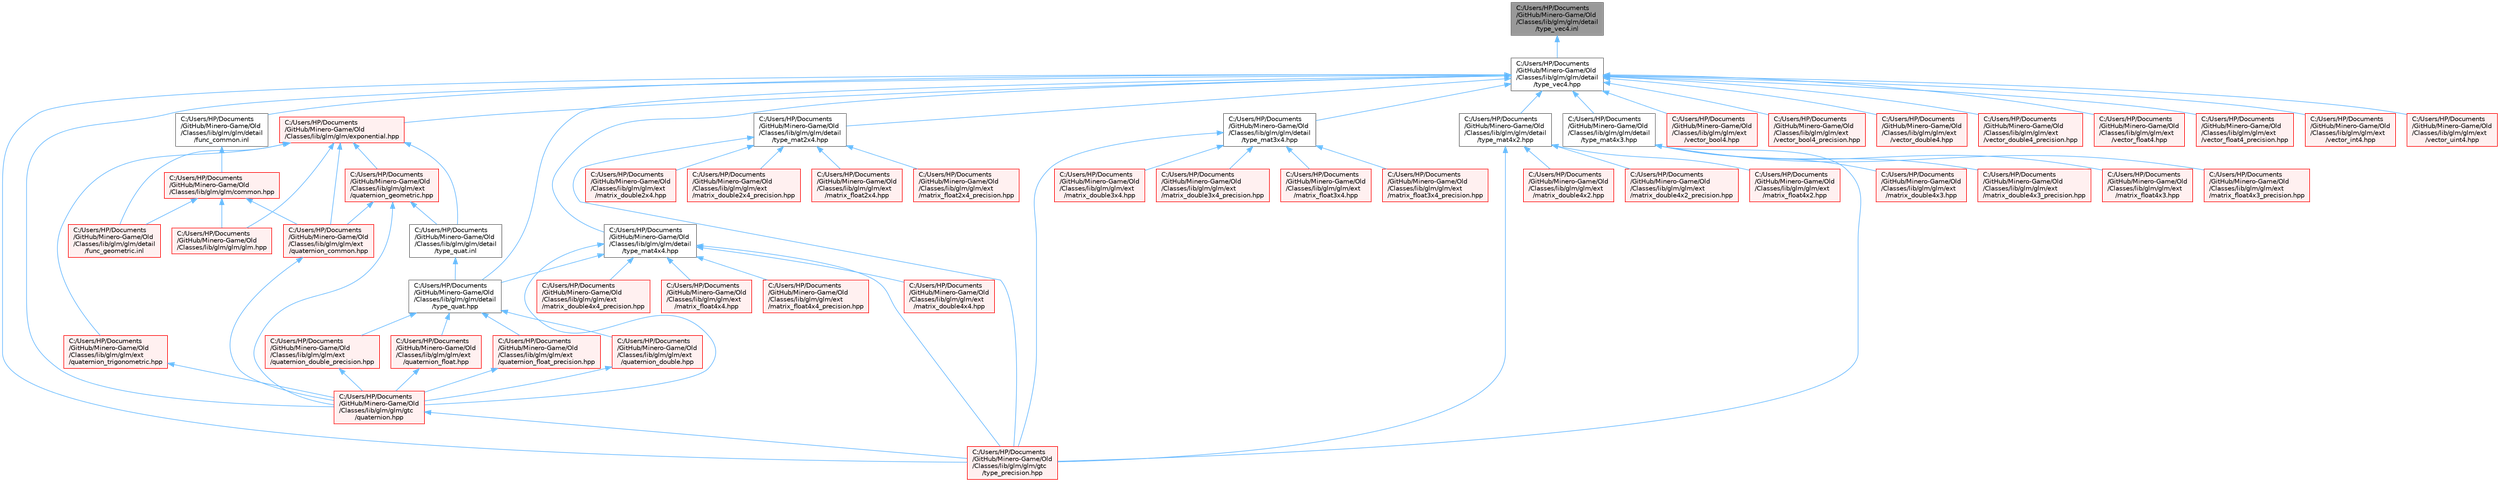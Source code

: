 digraph "C:/Users/HP/Documents/GitHub/Minero-Game/Old/Classes/lib/glm/glm/detail/type_vec4.inl"
{
 // LATEX_PDF_SIZE
  bgcolor="transparent";
  edge [fontname=Helvetica,fontsize=10,labelfontname=Helvetica,labelfontsize=10];
  node [fontname=Helvetica,fontsize=10,shape=box,height=0.2,width=0.4];
  Node1 [id="Node000001",label="C:/Users/HP/Documents\l/GitHub/Minero-Game/Old\l/Classes/lib/glm/glm/detail\l/type_vec4.inl",height=0.2,width=0.4,color="gray40", fillcolor="grey60", style="filled", fontcolor="black",tooltip=" "];
  Node1 -> Node2 [id="edge141_Node000001_Node000002",dir="back",color="steelblue1",style="solid",tooltip=" "];
  Node2 [id="Node000002",label="C:/Users/HP/Documents\l/GitHub/Minero-Game/Old\l/Classes/lib/glm/glm/detail\l/type_vec4.hpp",height=0.2,width=0.4,color="grey40", fillcolor="white", style="filled",URL="$_old_2_classes_2lib_2glm_2glm_2detail_2type__vec4_8hpp.html",tooltip=" "];
  Node2 -> Node3 [id="edge142_Node000002_Node000003",dir="back",color="steelblue1",style="solid",tooltip=" "];
  Node3 [id="Node000003",label="C:/Users/HP/Documents\l/GitHub/Minero-Game/Old\l/Classes/lib/glm/glm/detail\l/func_common.inl",height=0.2,width=0.4,color="grey40", fillcolor="white", style="filled",URL="$_old_2_classes_2lib_2glm_2glm_2detail_2func__common_8inl.html",tooltip=" "];
  Node3 -> Node4 [id="edge143_Node000003_Node000004",dir="back",color="steelblue1",style="solid",tooltip=" "];
  Node4 [id="Node000004",label="C:/Users/HP/Documents\l/GitHub/Minero-Game/Old\l/Classes/lib/glm/glm/common.hpp",height=0.2,width=0.4,color="red", fillcolor="#FFF0F0", style="filled",URL="$_old_2_classes_2lib_2glm_2glm_2common_8hpp.html",tooltip=" "];
  Node4 -> Node8 [id="edge144_Node000004_Node000008",dir="back",color="steelblue1",style="solid",tooltip=" "];
  Node8 [id="Node000008",label="C:/Users/HP/Documents\l/GitHub/Minero-Game/Old\l/Classes/lib/glm/glm/detail\l/func_geometric.inl",height=0.2,width=0.4,color="red", fillcolor="#FFF0F0", style="filled",URL="$_old_2_classes_2lib_2glm_2glm_2detail_2func__geometric_8inl.html",tooltip=" "];
  Node4 -> Node146 [id="edge145_Node000004_Node000146",dir="back",color="steelblue1",style="solid",tooltip=" "];
  Node146 [id="Node000146",label="C:/Users/HP/Documents\l/GitHub/Minero-Game/Old\l/Classes/lib/glm/glm/ext\l/quaternion_common.hpp",height=0.2,width=0.4,color="red", fillcolor="#FFF0F0", style="filled",URL="$_old_2_classes_2lib_2glm_2glm_2ext_2quaternion__common_8hpp.html",tooltip=" "];
  Node146 -> Node109 [id="edge146_Node000146_Node000109",dir="back",color="steelblue1",style="solid",tooltip=" "];
  Node109 [id="Node000109",label="C:/Users/HP/Documents\l/GitHub/Minero-Game/Old\l/Classes/lib/glm/glm/gtc\l/quaternion.hpp",height=0.2,width=0.4,color="red", fillcolor="#FFF0F0", style="filled",URL="$_old_2_classes_2lib_2glm_2glm_2gtc_2quaternion_8hpp.html",tooltip=" "];
  Node109 -> Node100 [id="edge147_Node000109_Node000100",dir="back",color="steelblue1",style="solid",tooltip=" "];
  Node100 [id="Node000100",label="C:/Users/HP/Documents\l/GitHub/Minero-Game/Old\l/Classes/lib/glm/glm/gtc\l/type_precision.hpp",height=0.2,width=0.4,color="red", fillcolor="#FFF0F0", style="filled",URL="$_old_2_classes_2lib_2glm_2glm_2gtc_2type__precision_8hpp.html",tooltip=" "];
  Node4 -> Node20 [id="edge148_Node000004_Node000020",dir="back",color="steelblue1",style="solid",tooltip=" "];
  Node20 [id="Node000020",label="C:/Users/HP/Documents\l/GitHub/Minero-Game/Old\l/Classes/lib/glm/glm/glm.hpp",height=0.2,width=0.4,color="red", fillcolor="#FFF0F0", style="filled",URL="$_old_2_classes_2lib_2glm_2glm_2glm_8hpp.html",tooltip=" "];
  Node2 -> Node184 [id="edge149_Node000002_Node000184",dir="back",color="steelblue1",style="solid",tooltip=" "];
  Node184 [id="Node000184",label="C:/Users/HP/Documents\l/GitHub/Minero-Game/Old\l/Classes/lib/glm/glm/detail\l/type_mat2x4.hpp",height=0.2,width=0.4,color="grey40", fillcolor="white", style="filled",URL="$_old_2_classes_2lib_2glm_2glm_2detail_2type__mat2x4_8hpp.html",tooltip=" "];
  Node184 -> Node185 [id="edge150_Node000184_Node000185",dir="back",color="steelblue1",style="solid",tooltip=" "];
  Node185 [id="Node000185",label="C:/Users/HP/Documents\l/GitHub/Minero-Game/Old\l/Classes/lib/glm/glm/ext\l/matrix_double2x4.hpp",height=0.2,width=0.4,color="red", fillcolor="#FFF0F0", style="filled",URL="$_old_2_classes_2lib_2glm_2glm_2ext_2matrix__double2x4_8hpp.html",tooltip=" "];
  Node184 -> Node191 [id="edge151_Node000184_Node000191",dir="back",color="steelblue1",style="solid",tooltip=" "];
  Node191 [id="Node000191",label="C:/Users/HP/Documents\l/GitHub/Minero-Game/Old\l/Classes/lib/glm/glm/ext\l/matrix_double2x4_precision.hpp",height=0.2,width=0.4,color="red", fillcolor="#FFF0F0", style="filled",URL="$_old_2_classes_2lib_2glm_2glm_2ext_2matrix__double2x4__precision_8hpp.html",tooltip=" "];
  Node184 -> Node192 [id="edge152_Node000184_Node000192",dir="back",color="steelblue1",style="solid",tooltip=" "];
  Node192 [id="Node000192",label="C:/Users/HP/Documents\l/GitHub/Minero-Game/Old\l/Classes/lib/glm/glm/ext\l/matrix_float2x4.hpp",height=0.2,width=0.4,color="red", fillcolor="#FFF0F0", style="filled",URL="$_old_2_classes_2lib_2glm_2glm_2ext_2matrix__float2x4_8hpp.html",tooltip=" "];
  Node184 -> Node193 [id="edge153_Node000184_Node000193",dir="back",color="steelblue1",style="solid",tooltip=" "];
  Node193 [id="Node000193",label="C:/Users/HP/Documents\l/GitHub/Minero-Game/Old\l/Classes/lib/glm/glm/ext\l/matrix_float2x4_precision.hpp",height=0.2,width=0.4,color="red", fillcolor="#FFF0F0", style="filled",URL="$_old_2_classes_2lib_2glm_2glm_2ext_2matrix__float2x4__precision_8hpp.html",tooltip=" "];
  Node184 -> Node100 [id="edge154_Node000184_Node000100",dir="back",color="steelblue1",style="solid",tooltip=" "];
  Node2 -> Node194 [id="edge155_Node000002_Node000194",dir="back",color="steelblue1",style="solid",tooltip=" "];
  Node194 [id="Node000194",label="C:/Users/HP/Documents\l/GitHub/Minero-Game/Old\l/Classes/lib/glm/glm/detail\l/type_mat3x4.hpp",height=0.2,width=0.4,color="grey40", fillcolor="white", style="filled",URL="$_old_2_classes_2lib_2glm_2glm_2detail_2type__mat3x4_8hpp.html",tooltip=" "];
  Node194 -> Node195 [id="edge156_Node000194_Node000195",dir="back",color="steelblue1",style="solid",tooltip=" "];
  Node195 [id="Node000195",label="C:/Users/HP/Documents\l/GitHub/Minero-Game/Old\l/Classes/lib/glm/glm/ext\l/matrix_double3x4.hpp",height=0.2,width=0.4,color="red", fillcolor="#FFF0F0", style="filled",URL="$_old_2_classes_2lib_2glm_2glm_2ext_2matrix__double3x4_8hpp.html",tooltip=" "];
  Node194 -> Node201 [id="edge157_Node000194_Node000201",dir="back",color="steelblue1",style="solid",tooltip=" "];
  Node201 [id="Node000201",label="C:/Users/HP/Documents\l/GitHub/Minero-Game/Old\l/Classes/lib/glm/glm/ext\l/matrix_double3x4_precision.hpp",height=0.2,width=0.4,color="red", fillcolor="#FFF0F0", style="filled",URL="$_old_2_classes_2lib_2glm_2glm_2ext_2matrix__double3x4__precision_8hpp.html",tooltip=" "];
  Node194 -> Node202 [id="edge158_Node000194_Node000202",dir="back",color="steelblue1",style="solid",tooltip=" "];
  Node202 [id="Node000202",label="C:/Users/HP/Documents\l/GitHub/Minero-Game/Old\l/Classes/lib/glm/glm/ext\l/matrix_float3x4.hpp",height=0.2,width=0.4,color="red", fillcolor="#FFF0F0", style="filled",URL="$_old_2_classes_2lib_2glm_2glm_2ext_2matrix__float3x4_8hpp.html",tooltip=" "];
  Node194 -> Node203 [id="edge159_Node000194_Node000203",dir="back",color="steelblue1",style="solid",tooltip=" "];
  Node203 [id="Node000203",label="C:/Users/HP/Documents\l/GitHub/Minero-Game/Old\l/Classes/lib/glm/glm/ext\l/matrix_float3x4_precision.hpp",height=0.2,width=0.4,color="red", fillcolor="#FFF0F0", style="filled",URL="$_old_2_classes_2lib_2glm_2glm_2ext_2matrix__float3x4__precision_8hpp.html",tooltip=" "];
  Node194 -> Node100 [id="edge160_Node000194_Node000100",dir="back",color="steelblue1",style="solid",tooltip=" "];
  Node2 -> Node204 [id="edge161_Node000002_Node000204",dir="back",color="steelblue1",style="solid",tooltip=" "];
  Node204 [id="Node000204",label="C:/Users/HP/Documents\l/GitHub/Minero-Game/Old\l/Classes/lib/glm/glm/detail\l/type_mat4x2.hpp",height=0.2,width=0.4,color="grey40", fillcolor="white", style="filled",URL="$_old_2_classes_2lib_2glm_2glm_2detail_2type__mat4x2_8hpp.html",tooltip=" "];
  Node204 -> Node205 [id="edge162_Node000204_Node000205",dir="back",color="steelblue1",style="solid",tooltip=" "];
  Node205 [id="Node000205",label="C:/Users/HP/Documents\l/GitHub/Minero-Game/Old\l/Classes/lib/glm/glm/ext\l/matrix_double4x2.hpp",height=0.2,width=0.4,color="red", fillcolor="#FFF0F0", style="filled",URL="$_old_2_classes_2lib_2glm_2glm_2ext_2matrix__double4x2_8hpp.html",tooltip=" "];
  Node204 -> Node206 [id="edge163_Node000204_Node000206",dir="back",color="steelblue1",style="solid",tooltip=" "];
  Node206 [id="Node000206",label="C:/Users/HP/Documents\l/GitHub/Minero-Game/Old\l/Classes/lib/glm/glm/ext\l/matrix_double4x2_precision.hpp",height=0.2,width=0.4,color="red", fillcolor="#FFF0F0", style="filled",URL="$_old_2_classes_2lib_2glm_2glm_2ext_2matrix__double4x2__precision_8hpp.html",tooltip=" "];
  Node204 -> Node207 [id="edge164_Node000204_Node000207",dir="back",color="steelblue1",style="solid",tooltip=" "];
  Node207 [id="Node000207",label="C:/Users/HP/Documents\l/GitHub/Minero-Game/Old\l/Classes/lib/glm/glm/ext\l/matrix_float4x2.hpp",height=0.2,width=0.4,color="red", fillcolor="#FFF0F0", style="filled",URL="$_old_2_classes_2lib_2glm_2glm_2ext_2matrix__float4x2_8hpp.html",tooltip=" "];
  Node204 -> Node100 [id="edge165_Node000204_Node000100",dir="back",color="steelblue1",style="solid",tooltip=" "];
  Node2 -> Node208 [id="edge166_Node000002_Node000208",dir="back",color="steelblue1",style="solid",tooltip=" "];
  Node208 [id="Node000208",label="C:/Users/HP/Documents\l/GitHub/Minero-Game/Old\l/Classes/lib/glm/glm/detail\l/type_mat4x3.hpp",height=0.2,width=0.4,color="grey40", fillcolor="white", style="filled",URL="$_old_2_classes_2lib_2glm_2glm_2detail_2type__mat4x3_8hpp.html",tooltip=" "];
  Node208 -> Node209 [id="edge167_Node000208_Node000209",dir="back",color="steelblue1",style="solid",tooltip=" "];
  Node209 [id="Node000209",label="C:/Users/HP/Documents\l/GitHub/Minero-Game/Old\l/Classes/lib/glm/glm/ext\l/matrix_double4x3.hpp",height=0.2,width=0.4,color="red", fillcolor="#FFF0F0", style="filled",URL="$_old_2_classes_2lib_2glm_2glm_2ext_2matrix__double4x3_8hpp.html",tooltip=" "];
  Node208 -> Node215 [id="edge168_Node000208_Node000215",dir="back",color="steelblue1",style="solid",tooltip=" "];
  Node215 [id="Node000215",label="C:/Users/HP/Documents\l/GitHub/Minero-Game/Old\l/Classes/lib/glm/glm/ext\l/matrix_double4x3_precision.hpp",height=0.2,width=0.4,color="red", fillcolor="#FFF0F0", style="filled",URL="$_old_2_classes_2lib_2glm_2glm_2ext_2matrix__double4x3__precision_8hpp.html",tooltip=" "];
  Node208 -> Node216 [id="edge169_Node000208_Node000216",dir="back",color="steelblue1",style="solid",tooltip=" "];
  Node216 [id="Node000216",label="C:/Users/HP/Documents\l/GitHub/Minero-Game/Old\l/Classes/lib/glm/glm/ext\l/matrix_float4x3.hpp",height=0.2,width=0.4,color="red", fillcolor="#FFF0F0", style="filled",URL="$_old_2_classes_2lib_2glm_2glm_2ext_2matrix__float4x3_8hpp.html",tooltip=" "];
  Node208 -> Node217 [id="edge170_Node000208_Node000217",dir="back",color="steelblue1",style="solid",tooltip=" "];
  Node217 [id="Node000217",label="C:/Users/HP/Documents\l/GitHub/Minero-Game/Old\l/Classes/lib/glm/glm/ext\l/matrix_float4x3_precision.hpp",height=0.2,width=0.4,color="red", fillcolor="#FFF0F0", style="filled",URL="$_old_2_classes_2lib_2glm_2glm_2ext_2matrix__float4x3__precision_8hpp.html",tooltip=" "];
  Node208 -> Node100 [id="edge171_Node000208_Node000100",dir="back",color="steelblue1",style="solid",tooltip=" "];
  Node2 -> Node126 [id="edge172_Node000002_Node000126",dir="back",color="steelblue1",style="solid",tooltip=" "];
  Node126 [id="Node000126",label="C:/Users/HP/Documents\l/GitHub/Minero-Game/Old\l/Classes/lib/glm/glm/detail\l/type_mat4x4.hpp",height=0.2,width=0.4,color="grey40", fillcolor="white", style="filled",URL="$_old_2_classes_2lib_2glm_2glm_2detail_2type__mat4x4_8hpp.html",tooltip=" "];
  Node126 -> Node107 [id="edge173_Node000126_Node000107",dir="back",color="steelblue1",style="solid",tooltip=" "];
  Node107 [id="Node000107",label="C:/Users/HP/Documents\l/GitHub/Minero-Game/Old\l/Classes/lib/glm/glm/detail\l/type_quat.hpp",height=0.2,width=0.4,color="grey40", fillcolor="white", style="filled",URL="$_old_2_classes_2lib_2glm_2glm_2detail_2type__quat_8hpp.html",tooltip=" "];
  Node107 -> Node108 [id="edge174_Node000107_Node000108",dir="back",color="steelblue1",style="solid",tooltip=" "];
  Node108 [id="Node000108",label="C:/Users/HP/Documents\l/GitHub/Minero-Game/Old\l/Classes/lib/glm/glm/ext\l/quaternion_double.hpp",height=0.2,width=0.4,color="red", fillcolor="#FFF0F0", style="filled",URL="$_old_2_classes_2lib_2glm_2glm_2ext_2quaternion__double_8hpp.html",tooltip=" "];
  Node108 -> Node109 [id="edge175_Node000108_Node000109",dir="back",color="steelblue1",style="solid",tooltip=" "];
  Node107 -> Node111 [id="edge176_Node000107_Node000111",dir="back",color="steelblue1",style="solid",tooltip=" "];
  Node111 [id="Node000111",label="C:/Users/HP/Documents\l/GitHub/Minero-Game/Old\l/Classes/lib/glm/glm/ext\l/quaternion_double_precision.hpp",height=0.2,width=0.4,color="red", fillcolor="#FFF0F0", style="filled",URL="$_old_2_classes_2lib_2glm_2glm_2ext_2quaternion__double__precision_8hpp.html",tooltip=" "];
  Node111 -> Node109 [id="edge177_Node000111_Node000109",dir="back",color="steelblue1",style="solid",tooltip=" "];
  Node107 -> Node112 [id="edge178_Node000107_Node000112",dir="back",color="steelblue1",style="solid",tooltip=" "];
  Node112 [id="Node000112",label="C:/Users/HP/Documents\l/GitHub/Minero-Game/Old\l/Classes/lib/glm/glm/ext\l/quaternion_float.hpp",height=0.2,width=0.4,color="red", fillcolor="#FFF0F0", style="filled",URL="$_old_2_classes_2lib_2glm_2glm_2ext_2quaternion__float_8hpp.html",tooltip=" "];
  Node112 -> Node109 [id="edge179_Node000112_Node000109",dir="back",color="steelblue1",style="solid",tooltip=" "];
  Node107 -> Node113 [id="edge180_Node000107_Node000113",dir="back",color="steelblue1",style="solid",tooltip=" "];
  Node113 [id="Node000113",label="C:/Users/HP/Documents\l/GitHub/Minero-Game/Old\l/Classes/lib/glm/glm/ext\l/quaternion_float_precision.hpp",height=0.2,width=0.4,color="red", fillcolor="#FFF0F0", style="filled",URL="$_old_2_classes_2lib_2glm_2glm_2ext_2quaternion__float__precision_8hpp.html",tooltip=" "];
  Node113 -> Node109 [id="edge181_Node000113_Node000109",dir="back",color="steelblue1",style="solid",tooltip=" "];
  Node126 -> Node127 [id="edge182_Node000126_Node000127",dir="back",color="steelblue1",style="solid",tooltip=" "];
  Node127 [id="Node000127",label="C:/Users/HP/Documents\l/GitHub/Minero-Game/Old\l/Classes/lib/glm/glm/ext\l/matrix_double4x4.hpp",height=0.2,width=0.4,color="red", fillcolor="#FFF0F0", style="filled",URL="$_old_2_classes_2lib_2glm_2glm_2ext_2matrix__double4x4_8hpp.html",tooltip=" "];
  Node126 -> Node134 [id="edge183_Node000126_Node000134",dir="back",color="steelblue1",style="solid",tooltip=" "];
  Node134 [id="Node000134",label="C:/Users/HP/Documents\l/GitHub/Minero-Game/Old\l/Classes/lib/glm/glm/ext\l/matrix_double4x4_precision.hpp",height=0.2,width=0.4,color="red", fillcolor="#FFF0F0", style="filled",URL="$_old_2_classes_2lib_2glm_2glm_2ext_2matrix__double4x4__precision_8hpp.html",tooltip=" "];
  Node126 -> Node135 [id="edge184_Node000126_Node000135",dir="back",color="steelblue1",style="solid",tooltip=" "];
  Node135 [id="Node000135",label="C:/Users/HP/Documents\l/GitHub/Minero-Game/Old\l/Classes/lib/glm/glm/ext\l/matrix_float4x4.hpp",height=0.2,width=0.4,color="red", fillcolor="#FFF0F0", style="filled",URL="$_old_2_classes_2lib_2glm_2glm_2ext_2matrix__float4x4_8hpp.html",tooltip=" "];
  Node126 -> Node136 [id="edge185_Node000126_Node000136",dir="back",color="steelblue1",style="solid",tooltip=" "];
  Node136 [id="Node000136",label="C:/Users/HP/Documents\l/GitHub/Minero-Game/Old\l/Classes/lib/glm/glm/ext\l/matrix_float4x4_precision.hpp",height=0.2,width=0.4,color="red", fillcolor="#FFF0F0", style="filled",URL="$_old_2_classes_2lib_2glm_2glm_2ext_2matrix__float4x4__precision_8hpp.html",tooltip=" "];
  Node126 -> Node109 [id="edge186_Node000126_Node000109",dir="back",color="steelblue1",style="solid",tooltip=" "];
  Node126 -> Node100 [id="edge187_Node000126_Node000100",dir="back",color="steelblue1",style="solid",tooltip=" "];
  Node2 -> Node107 [id="edge188_Node000002_Node000107",dir="back",color="steelblue1",style="solid",tooltip=" "];
  Node2 -> Node218 [id="edge189_Node000002_Node000218",dir="back",color="steelblue1",style="solid",tooltip=" "];
  Node218 [id="Node000218",label="C:/Users/HP/Documents\l/GitHub/Minero-Game/Old\l/Classes/lib/glm/glm/exponential.hpp",height=0.2,width=0.4,color="red", fillcolor="#FFF0F0", style="filled",URL="$_old_2_classes_2lib_2glm_2glm_2exponential_8hpp.html",tooltip=" "];
  Node218 -> Node8 [id="edge190_Node000218_Node000008",dir="back",color="steelblue1",style="solid",tooltip=" "];
  Node218 -> Node145 [id="edge191_Node000218_Node000145",dir="back",color="steelblue1",style="solid",tooltip=" "];
  Node145 [id="Node000145",label="C:/Users/HP/Documents\l/GitHub/Minero-Game/Old\l/Classes/lib/glm/glm/detail\l/type_quat.inl",height=0.2,width=0.4,color="grey40", fillcolor="white", style="filled",URL="$_old_2_classes_2lib_2glm_2glm_2detail_2type__quat_8inl.html",tooltip=" "];
  Node145 -> Node107 [id="edge192_Node000145_Node000107",dir="back",color="steelblue1",style="solid",tooltip=" "];
  Node218 -> Node146 [id="edge193_Node000218_Node000146",dir="back",color="steelblue1",style="solid",tooltip=" "];
  Node218 -> Node144 [id="edge194_Node000218_Node000144",dir="back",color="steelblue1",style="solid",tooltip=" "];
  Node144 [id="Node000144",label="C:/Users/HP/Documents\l/GitHub/Minero-Game/Old\l/Classes/lib/glm/glm/ext\l/quaternion_geometric.hpp",height=0.2,width=0.4,color="red", fillcolor="#FFF0F0", style="filled",URL="$_old_2_classes_2lib_2glm_2glm_2ext_2quaternion__geometric_8hpp.html",tooltip=" "];
  Node144 -> Node145 [id="edge195_Node000144_Node000145",dir="back",color="steelblue1",style="solid",tooltip=" "];
  Node144 -> Node146 [id="edge196_Node000144_Node000146",dir="back",color="steelblue1",style="solid",tooltip=" "];
  Node144 -> Node109 [id="edge197_Node000144_Node000109",dir="back",color="steelblue1",style="solid",tooltip=" "];
  Node218 -> Node175 [id="edge198_Node000218_Node000175",dir="back",color="steelblue1",style="solid",tooltip=" "];
  Node175 [id="Node000175",label="C:/Users/HP/Documents\l/GitHub/Minero-Game/Old\l/Classes/lib/glm/glm/ext\l/quaternion_trigonometric.hpp",height=0.2,width=0.4,color="red", fillcolor="#FFF0F0", style="filled",URL="$_old_2_classes_2lib_2glm_2glm_2ext_2quaternion__trigonometric_8hpp.html",tooltip=" "];
  Node175 -> Node109 [id="edge199_Node000175_Node000109",dir="back",color="steelblue1",style="solid",tooltip=" "];
  Node218 -> Node20 [id="edge200_Node000218_Node000020",dir="back",color="steelblue1",style="solid",tooltip=" "];
  Node2 -> Node222 [id="edge201_Node000002_Node000222",dir="back",color="steelblue1",style="solid",tooltip=" "];
  Node222 [id="Node000222",label="C:/Users/HP/Documents\l/GitHub/Minero-Game/Old\l/Classes/lib/glm/glm/ext\l/vector_bool4.hpp",height=0.2,width=0.4,color="red", fillcolor="#FFF0F0", style="filled",URL="$_old_2_classes_2lib_2glm_2glm_2ext_2vector__bool4_8hpp.html",tooltip=" "];
  Node2 -> Node224 [id="edge202_Node000002_Node000224",dir="back",color="steelblue1",style="solid",tooltip=" "];
  Node224 [id="Node000224",label="C:/Users/HP/Documents\l/GitHub/Minero-Game/Old\l/Classes/lib/glm/glm/ext\l/vector_bool4_precision.hpp",height=0.2,width=0.4,color="red", fillcolor="#FFF0F0", style="filled",URL="$_old_2_classes_2lib_2glm_2glm_2ext_2vector__bool4__precision_8hpp.html",tooltip=" "];
  Node2 -> Node225 [id="edge203_Node000002_Node000225",dir="back",color="steelblue1",style="solid",tooltip=" "];
  Node225 [id="Node000225",label="C:/Users/HP/Documents\l/GitHub/Minero-Game/Old\l/Classes/lib/glm/glm/ext\l/vector_double4.hpp",height=0.2,width=0.4,color="red", fillcolor="#FFF0F0", style="filled",URL="$_old_2_classes_2lib_2glm_2glm_2ext_2vector__double4_8hpp.html",tooltip=" "];
  Node2 -> Node226 [id="edge204_Node000002_Node000226",dir="back",color="steelblue1",style="solid",tooltip=" "];
  Node226 [id="Node000226",label="C:/Users/HP/Documents\l/GitHub/Minero-Game/Old\l/Classes/lib/glm/glm/ext\l/vector_double4_precision.hpp",height=0.2,width=0.4,color="red", fillcolor="#FFF0F0", style="filled",URL="$_old_2_classes_2lib_2glm_2glm_2ext_2vector__double4__precision_8hpp.html",tooltip=" "];
  Node2 -> Node227 [id="edge205_Node000002_Node000227",dir="back",color="steelblue1",style="solid",tooltip=" "];
  Node227 [id="Node000227",label="C:/Users/HP/Documents\l/GitHub/Minero-Game/Old\l/Classes/lib/glm/glm/ext\l/vector_float4.hpp",height=0.2,width=0.4,color="red", fillcolor="#FFF0F0", style="filled",URL="$_old_2_classes_2lib_2glm_2glm_2ext_2vector__float4_8hpp.html",tooltip=" "];
  Node2 -> Node228 [id="edge206_Node000002_Node000228",dir="back",color="steelblue1",style="solid",tooltip=" "];
  Node228 [id="Node000228",label="C:/Users/HP/Documents\l/GitHub/Minero-Game/Old\l/Classes/lib/glm/glm/ext\l/vector_float4_precision.hpp",height=0.2,width=0.4,color="red", fillcolor="#FFF0F0", style="filled",URL="$_old_2_classes_2lib_2glm_2glm_2ext_2vector__float4__precision_8hpp.html",tooltip=" "];
  Node2 -> Node229 [id="edge207_Node000002_Node000229",dir="back",color="steelblue1",style="solid",tooltip=" "];
  Node229 [id="Node000229",label="C:/Users/HP/Documents\l/GitHub/Minero-Game/Old\l/Classes/lib/glm/glm/ext\l/vector_int4.hpp",height=0.2,width=0.4,color="red", fillcolor="#FFF0F0", style="filled",URL="$_old_2_classes_2lib_2glm_2glm_2ext_2vector__int4_8hpp.html",tooltip=" "];
  Node2 -> Node231 [id="edge208_Node000002_Node000231",dir="back",color="steelblue1",style="solid",tooltip=" "];
  Node231 [id="Node000231",label="C:/Users/HP/Documents\l/GitHub/Minero-Game/Old\l/Classes/lib/glm/glm/ext\l/vector_uint4.hpp",height=0.2,width=0.4,color="red", fillcolor="#FFF0F0", style="filled",URL="$_old_2_classes_2lib_2glm_2glm_2ext_2vector__uint4_8hpp.html",tooltip=" "];
  Node2 -> Node109 [id="edge209_Node000002_Node000109",dir="back",color="steelblue1",style="solid",tooltip=" "];
  Node2 -> Node100 [id="edge210_Node000002_Node000100",dir="back",color="steelblue1",style="solid",tooltip=" "];
}
